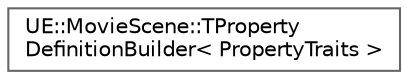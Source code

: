 digraph "Graphical Class Hierarchy"
{
 // INTERACTIVE_SVG=YES
 // LATEX_PDF_SIZE
  bgcolor="transparent";
  edge [fontname=Helvetica,fontsize=10,labelfontname=Helvetica,labelfontsize=10];
  node [fontname=Helvetica,fontsize=10,shape=box,height=0.2,width=0.4];
  rankdir="LR";
  Node0 [id="Node000000",label="UE::MovieScene::TProperty\lDefinitionBuilder\< PropertyTraits \>",height=0.2,width=0.4,color="grey40", fillcolor="white", style="filled",URL="$df/df3/structUE_1_1MovieScene_1_1TPropertyDefinitionBuilder.html",tooltip=" "];
}
